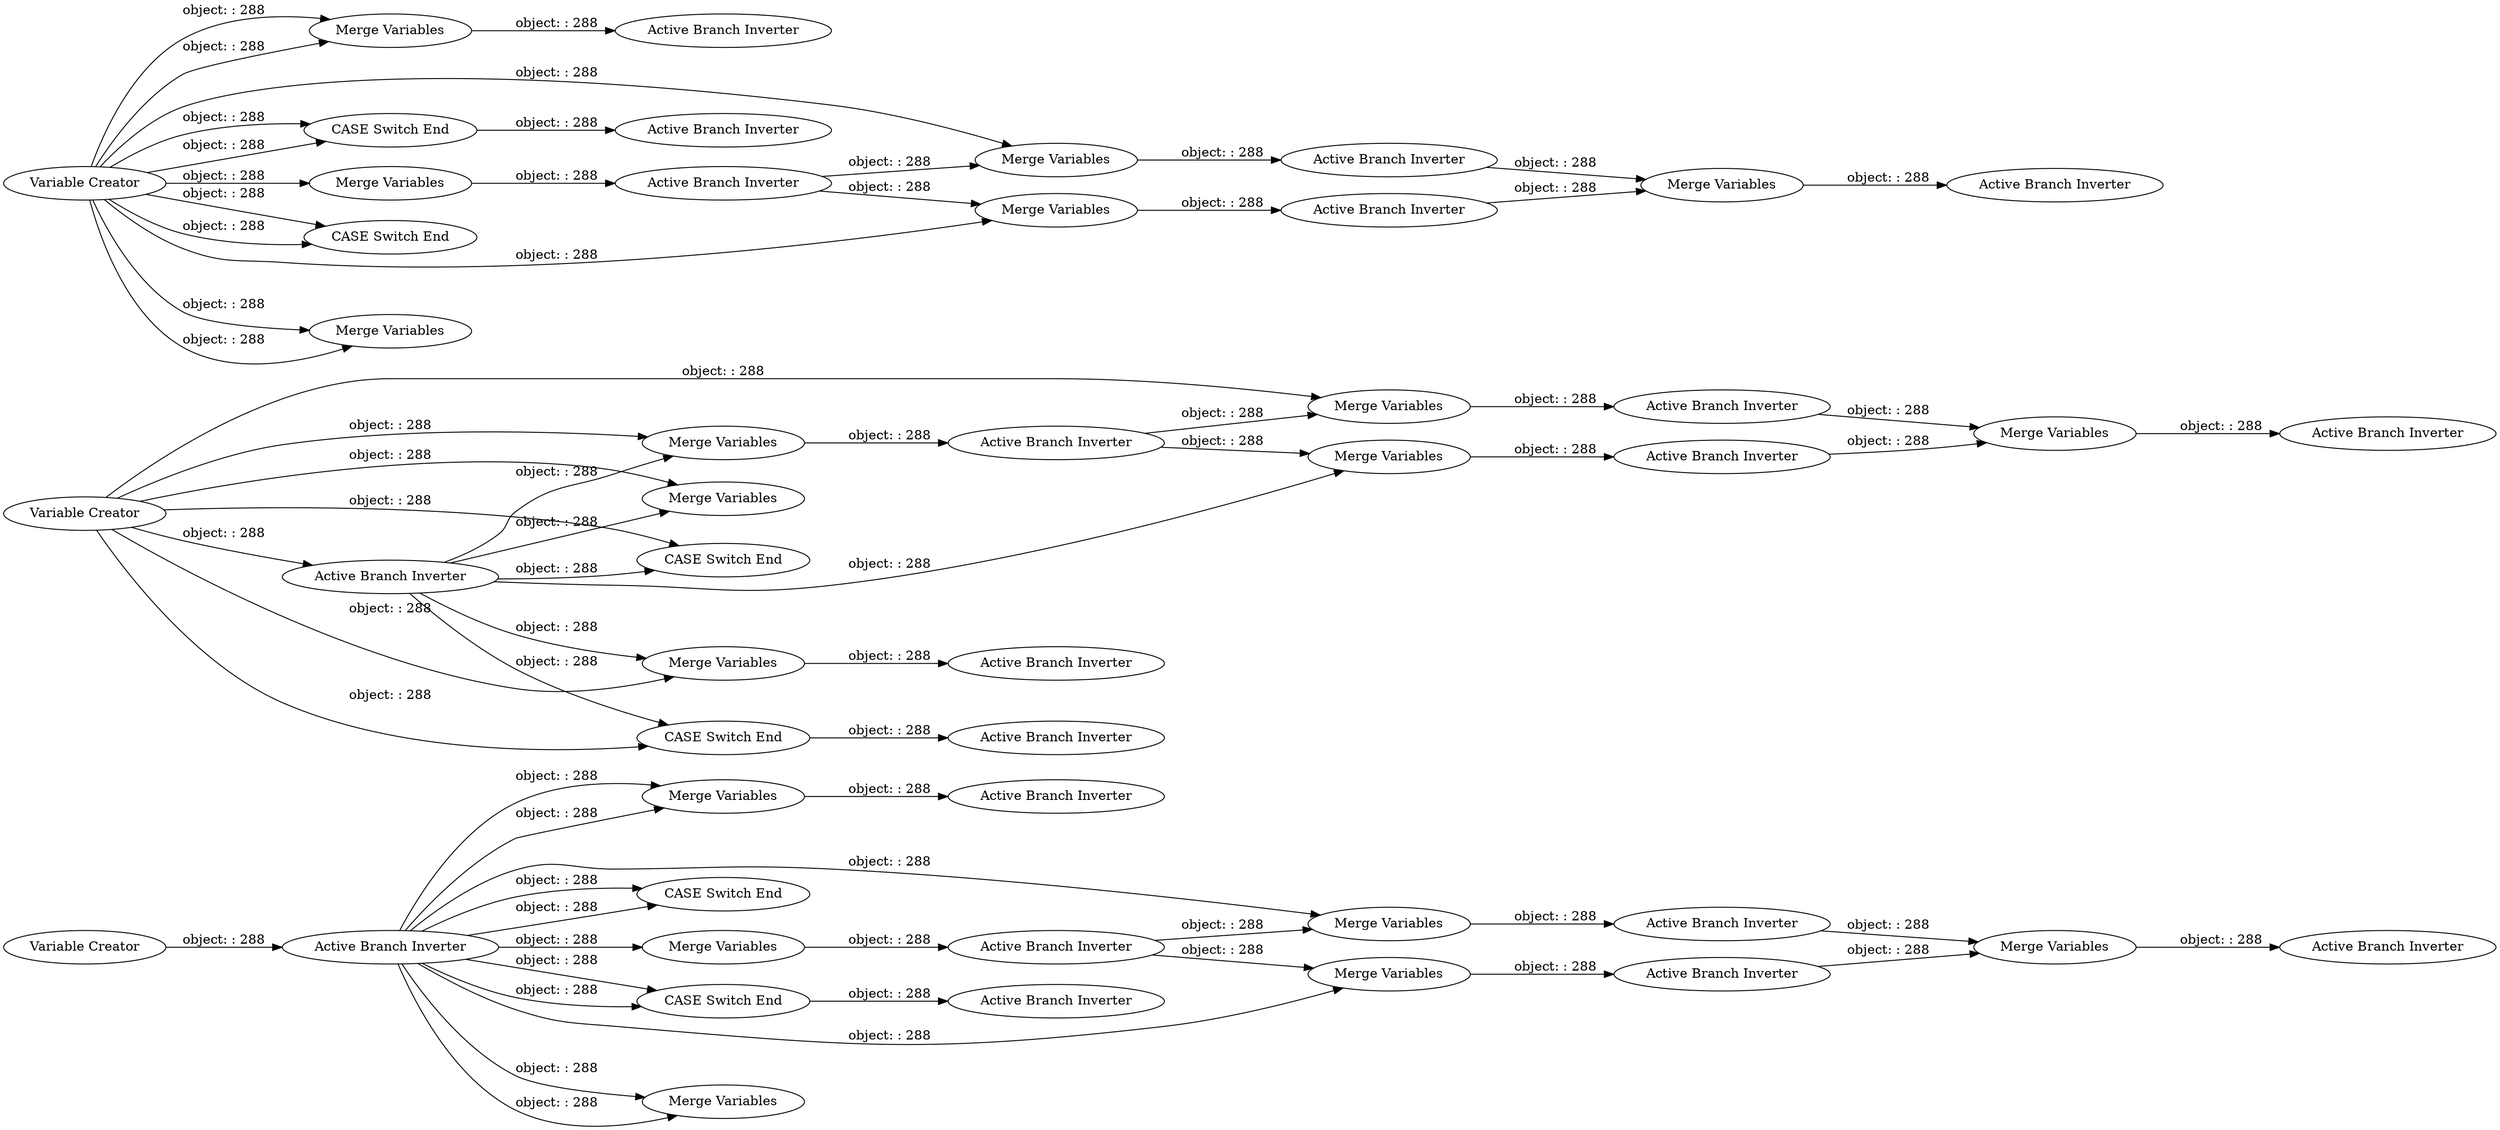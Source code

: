 digraph {
	"2142898909888173755_10" [label="Active Branch Inverter"]
	"6390146751077362461_10" [label="Active Branch Inverter"]
	"5449774713466465905_38" [label="Merge Variables"]
	"-1139489852898869136_9" [label="Merge Variables"]
	"5449774713466465905_34" [label="CASE Switch End"]
	"5449774713466465905_1" [label="Variable Creator"]
	"5449774713466465905_22" [label="Merge Variables"]
	"-2744065071138283207_9" [label="Merge Variables"]
	"5449774713466465905_3" [label="CASE Switch End"]
	"7695164093202337494_10" [label="Active Branch Inverter"]
	"498472879016166563_9" [label="Merge Variables"]
	"5449774713466465905_24" [label="Active Branch Inverter"]
	"5449774713466465905_2" [label="Active Branch Inverter"]
	"5449774713466465905_39" [label="Active Branch Inverter"]
	"5449774713466465905_6" [label="Merge Variables"]
	"-4200141345637308490_10" [label="Active Branch Inverter"]
	"2373112184282310198_10" [label="Active Branch Inverter"]
	"6390146751077362461_9" [label="Merge Variables"]
	"5449774713466465905_5" [label="Active Branch Inverter"]
	"2142898909888173755_9" [label="Merge Variables"]
	"-5733073943815620317_10" [label="Active Branch Inverter"]
	"5449774713466465905_29" [label="Active Branch Inverter"]
	"2925763545391189262_10" [label="Active Branch Inverter"]
	"5449774713466465905_40" [label="Variable Creator"]
	"5449774713466465905_8" [label="Active Branch Inverter"]
	"2373112184282310198_9" [label="Merge Variables"]
	"2925763545391189262_9" [label="Merge Variables"]
	"5449774713466465905_36" [label="Active Branch Inverter"]
	"5449774713466465905_19" [label="CASE Switch End"]
	"7695164093202337494_9" [label="Merge Variables"]
	"5449774713466465905_4" [label="CASE Switch End"]
	"498472879016166563_10" [label="Active Branch Inverter"]
	"4927856301573702312_10" [label="Active Branch Inverter"]
	"5449774713466465905_18" [label="CASE Switch End"]
	"5449774713466465905_20" [label="Active Branch Inverter"]
	"5449774713466465905_35" [label="CASE Switch End"]
	"5449774713466465905_16" [label="Variable Creator"]
	"-5733073943815620317_9" [label="Merge Variables"]
	"5449774713466465905_7" [label="Merge Variables"]
	"-4200141345637308490_9" [label="Merge Variables"]
	"-1162856239305152377_10" [label="Active Branch Inverter"]
	"-1139489852898869136_10" [label="Active Branch Inverter"]
	"5449774713466465905_21" [label="Merge Variables"]
	"4927856301573702312_9" [label="Merge Variables"]
	"-1162856239305152377_9" [label="Merge Variables"]
	"-2744065071138283207_10" [label="Active Branch Inverter"]
	"5449774713466465905_37" [label="Merge Variables"]
	"5449774713466465905_16" -> "-5733073943815620317_9" [label="object: : 288"]
	"2925763545391189262_10" -> "-4200141345637308490_9" [label="object: : 288"]
	"2142898909888173755_9" -> "2142898909888173755_10" [label="object: : 288"]
	"5449774713466465905_16" -> "5449774713466465905_18" [label="object: : 288"]
	"-5733073943815620317_10" -> "7695164093202337494_9" [label="object: : 288"]
	"5449774713466465905_39" -> "5449774713466465905_38" [label="object: : 288"]
	"-5733073943815620317_9" -> "-5733073943815620317_10" [label="object: : 288"]
	"498472879016166563_10" -> "-2744065071138283207_9" [label="object: : 288"]
	"5449774713466465905_16" -> "5449774713466465905_22" [label="object: : 288"]
	"7695164093202337494_9" -> "7695164093202337494_10" [label="object: : 288"]
	"5449774713466465905_1" -> "5449774713466465905_2" [label="object: : 288"]
	"5449774713466465905_1" -> "5449774713466465905_3" [label="object: : 288"]
	"2373112184282310198_10" -> "-1162856239305152377_9" [label="object: : 288"]
	"-5733073943815620317_10" -> "498472879016166563_9" [label="object: : 288"]
	"5449774713466465905_39" -> "5449774713466465905_34" [label="object: : 288"]
	"5449774713466465905_1" -> "5449774713466465905_4" [label="object: : 288"]
	"2142898909888173755_10" -> "-1139489852898869136_9" [label="object: : 288"]
	"5449774713466465905_2" -> "5449774713466465905_7" [label="object: : 288"]
	"5449774713466465905_2" -> "5449774713466465905_6" [label="object: : 288"]
	"5449774713466465905_2" -> "2925763545391189262_9" [label="object: : 288"]
	"5449774713466465905_16" -> "5449774713466465905_19" [label="object: : 288"]
	"5449774713466465905_16" -> "5449774713466465905_21" [label="object: : 288"]
	"5449774713466465905_39" -> "5449774713466465905_37" [label="object: : 288"]
	"5449774713466465905_1" -> "-4200141345637308490_9" [label="object: : 288"]
	"5449774713466465905_38" -> "5449774713466465905_29" [label="object: : 288"]
	"5449774713466465905_39" -> "4927856301573702312_9" [label="object: : 288"]
	"-1162856239305152377_9" -> "-1162856239305152377_10" [label="object: : 288"]
	"5449774713466465905_40" -> "5449774713466465905_39" [label="object: : 288"]
	"-4200141345637308490_9" -> "-4200141345637308490_10" [label="object: : 288"]
	"6390146751077362461_9" -> "6390146751077362461_10" [label="object: : 288"]
	"5449774713466465905_39" -> "5449774713466465905_35" [label="object: : 288"]
	"5449774713466465905_22" -> "5449774713466465905_24" [label="object: : 288"]
	"5449774713466465905_1" -> "2925763545391189262_9" [label="object: : 288"]
	"5449774713466465905_2" -> "5449774713466465905_3" [label="object: : 288"]
	"4927856301573702312_9" -> "4927856301573702312_10" [label="object: : 288"]
	"5449774713466465905_2" -> "5449774713466465905_4" [label="object: : 288"]
	"2925763545391189262_9" -> "2925763545391189262_10" [label="object: : 288"]
	"4927856301573702312_10" -> "6390146751077362461_9" [label="object: : 288"]
	"5449774713466465905_16" -> "5449774713466465905_19" [label="object: : 288"]
	"5449774713466465905_19" -> "5449774713466465905_20" [label="object: : 288"]
	"5449774713466465905_16" -> "7695164093202337494_9" [label="object: : 288"]
	"5449774713466465905_16" -> "5449774713466465905_18" [label="object: : 288"]
	"2925763545391189262_10" -> "2373112184282310198_9" [label="object: : 288"]
	"5449774713466465905_7" -> "5449774713466465905_8" [label="object: : 288"]
	"5449774713466465905_39" -> "5449774713466465905_38" [label="object: : 288"]
	"5449774713466465905_16" -> "5449774713466465905_21" [label="object: : 288"]
	"5449774713466465905_39" -> "5449774713466465905_37" [label="object: : 288"]
	"5449774713466465905_4" -> "5449774713466465905_5" [label="object: : 288"]
	"5449774713466465905_16" -> "5449774713466465905_22" [label="object: : 288"]
	"7695164093202337494_10" -> "-2744065071138283207_9" [label="object: : 288"]
	"2142898909888173755_10" -> "4927856301573702312_9" [label="object: : 288"]
	"5449774713466465905_1" -> "5449774713466465905_7" [label="object: : 288"]
	"5449774713466465905_2" -> "2373112184282310198_9" [label="object: : 288"]
	"5449774713466465905_16" -> "498472879016166563_9" [label="object: : 288"]
	"5449774713466465905_39" -> "5449774713466465905_34" [label="object: : 288"]
	"498472879016166563_9" -> "498472879016166563_10" [label="object: : 288"]
	"-1139489852898869136_10" -> "6390146751077362461_9" [label="object: : 288"]
	"-1139489852898869136_9" -> "-1139489852898869136_10" [label="object: : 288"]
	"5449774713466465905_39" -> "5449774713466465905_35" [label="object: : 288"]
	"5449774713466465905_35" -> "5449774713466465905_36" [label="object: : 288"]
	"5449774713466465905_1" -> "5449774713466465905_6" [label="object: : 288"]
	"5449774713466465905_39" -> "2142898909888173755_9" [label="object: : 288"]
	"5449774713466465905_39" -> "-1139489852898869136_9" [label="object: : 288"]
	"-2744065071138283207_9" -> "-2744065071138283207_10" [label="object: : 288"]
	"-4200141345637308490_10" -> "-1162856239305152377_9" [label="object: : 288"]
	"2373112184282310198_9" -> "2373112184282310198_10" [label="object: : 288"]
	rankdir=LR
}

